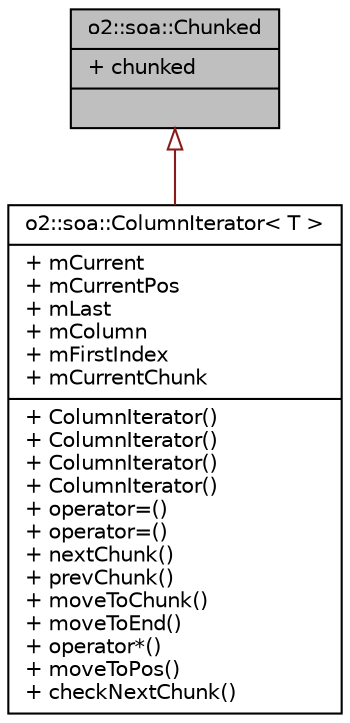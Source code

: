 digraph "o2::soa::Chunked"
{
 // INTERACTIVE_SVG=YES
  bgcolor="transparent";
  edge [fontname="Helvetica",fontsize="10",labelfontname="Helvetica",labelfontsize="10"];
  node [fontname="Helvetica",fontsize="10",shape=record];
  Node1 [label="{o2::soa::Chunked\n|+ chunked\l|}",height=0.2,width=0.4,color="black", fillcolor="grey75", style="filled", fontcolor="black"];
  Node1 -> Node2 [dir="back",color="firebrick4",fontsize="10",style="solid",arrowtail="onormal",fontname="Helvetica"];
  Node2 [label="{o2::soa::ColumnIterator\< T \>\n|+ mCurrent\l+ mCurrentPos\l+ mLast\l+ mColumn\l+ mFirstIndex\l+ mCurrentChunk\l|+ ColumnIterator()\l+ ColumnIterator()\l+ ColumnIterator()\l+ ColumnIterator()\l+ operator=()\l+ operator=()\l+ nextChunk()\l+ prevChunk()\l+ moveToChunk()\l+ moveToEnd()\l+ operator*()\l+ moveToPos()\l+ checkNextChunk()\l}",height=0.2,width=0.4,color="black",URL="$d7/d26/classo2_1_1soa_1_1ColumnIterator.html"];
}
